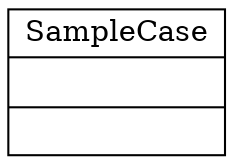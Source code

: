 digraph "classes_No_Name" {
charset="utf-8"
rankdir=BT
"2" [shape="record", label="{SampleCase|\l|}"];
}
